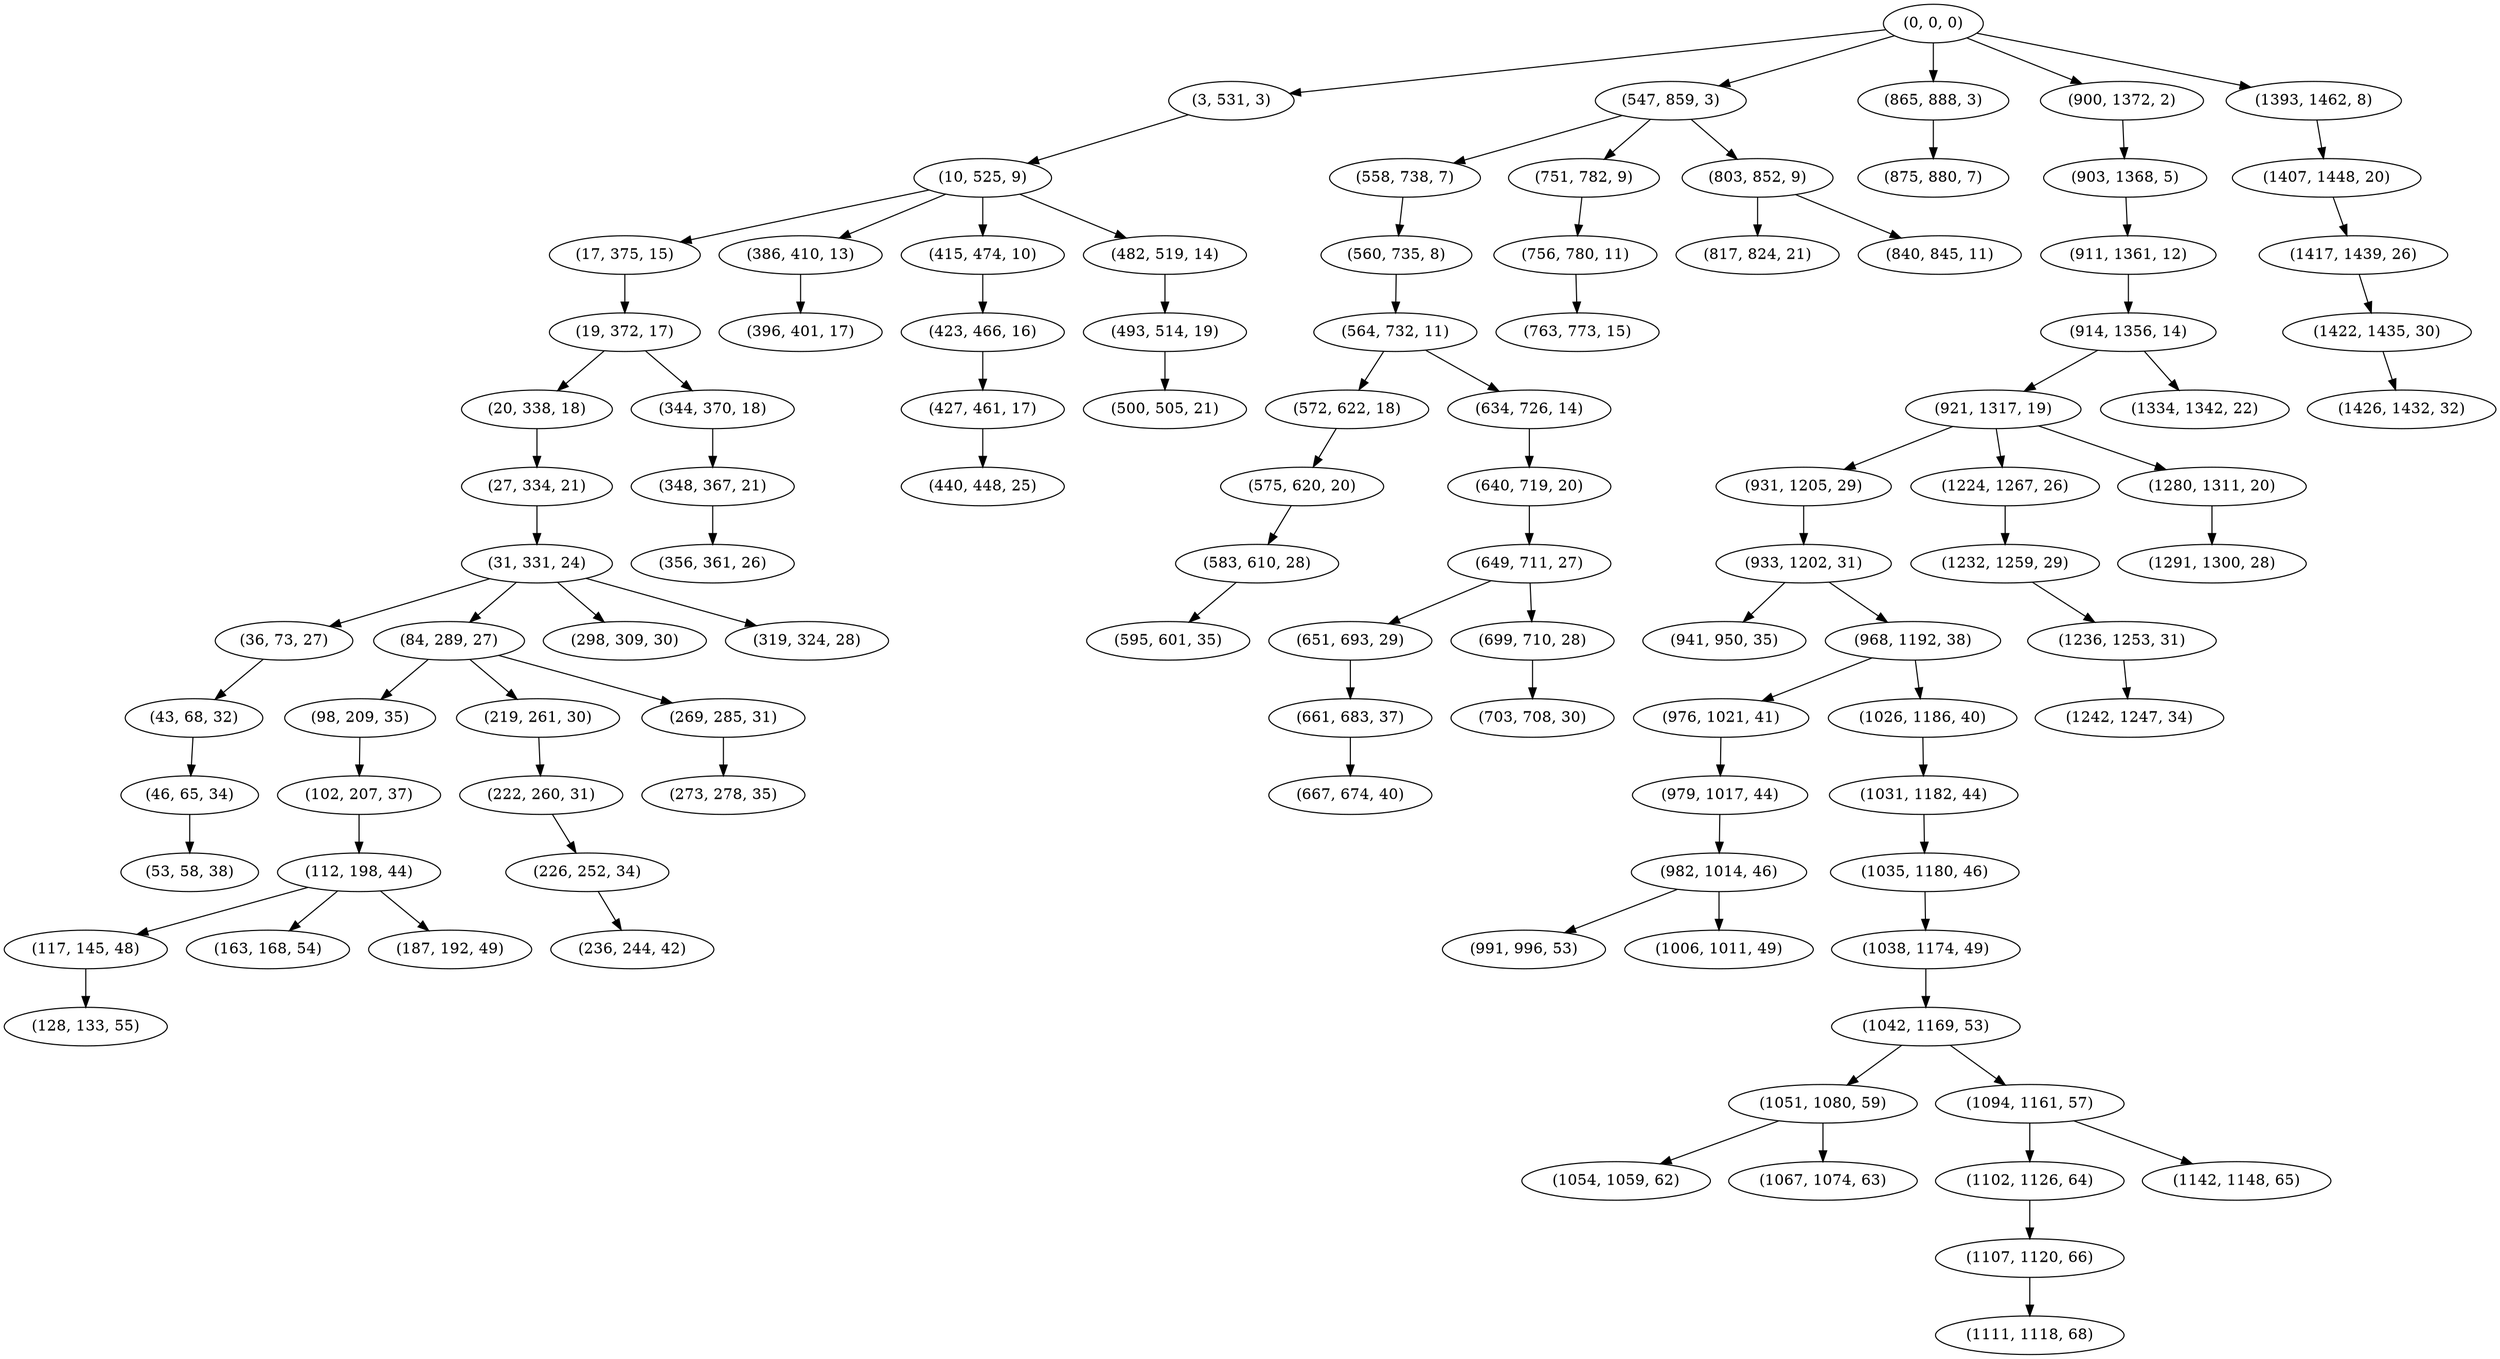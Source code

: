 digraph tree {
    "(0, 0, 0)";
    "(3, 531, 3)";
    "(10, 525, 9)";
    "(17, 375, 15)";
    "(19, 372, 17)";
    "(20, 338, 18)";
    "(27, 334, 21)";
    "(31, 331, 24)";
    "(36, 73, 27)";
    "(43, 68, 32)";
    "(46, 65, 34)";
    "(53, 58, 38)";
    "(84, 289, 27)";
    "(98, 209, 35)";
    "(102, 207, 37)";
    "(112, 198, 44)";
    "(117, 145, 48)";
    "(128, 133, 55)";
    "(163, 168, 54)";
    "(187, 192, 49)";
    "(219, 261, 30)";
    "(222, 260, 31)";
    "(226, 252, 34)";
    "(236, 244, 42)";
    "(269, 285, 31)";
    "(273, 278, 35)";
    "(298, 309, 30)";
    "(319, 324, 28)";
    "(344, 370, 18)";
    "(348, 367, 21)";
    "(356, 361, 26)";
    "(386, 410, 13)";
    "(396, 401, 17)";
    "(415, 474, 10)";
    "(423, 466, 16)";
    "(427, 461, 17)";
    "(440, 448, 25)";
    "(482, 519, 14)";
    "(493, 514, 19)";
    "(500, 505, 21)";
    "(547, 859, 3)";
    "(558, 738, 7)";
    "(560, 735, 8)";
    "(564, 732, 11)";
    "(572, 622, 18)";
    "(575, 620, 20)";
    "(583, 610, 28)";
    "(595, 601, 35)";
    "(634, 726, 14)";
    "(640, 719, 20)";
    "(649, 711, 27)";
    "(651, 693, 29)";
    "(661, 683, 37)";
    "(667, 674, 40)";
    "(699, 710, 28)";
    "(703, 708, 30)";
    "(751, 782, 9)";
    "(756, 780, 11)";
    "(763, 773, 15)";
    "(803, 852, 9)";
    "(817, 824, 21)";
    "(840, 845, 11)";
    "(865, 888, 3)";
    "(875, 880, 7)";
    "(900, 1372, 2)";
    "(903, 1368, 5)";
    "(911, 1361, 12)";
    "(914, 1356, 14)";
    "(921, 1317, 19)";
    "(931, 1205, 29)";
    "(933, 1202, 31)";
    "(941, 950, 35)";
    "(968, 1192, 38)";
    "(976, 1021, 41)";
    "(979, 1017, 44)";
    "(982, 1014, 46)";
    "(991, 996, 53)";
    "(1006, 1011, 49)";
    "(1026, 1186, 40)";
    "(1031, 1182, 44)";
    "(1035, 1180, 46)";
    "(1038, 1174, 49)";
    "(1042, 1169, 53)";
    "(1051, 1080, 59)";
    "(1054, 1059, 62)";
    "(1067, 1074, 63)";
    "(1094, 1161, 57)";
    "(1102, 1126, 64)";
    "(1107, 1120, 66)";
    "(1111, 1118, 68)";
    "(1142, 1148, 65)";
    "(1224, 1267, 26)";
    "(1232, 1259, 29)";
    "(1236, 1253, 31)";
    "(1242, 1247, 34)";
    "(1280, 1311, 20)";
    "(1291, 1300, 28)";
    "(1334, 1342, 22)";
    "(1393, 1462, 8)";
    "(1407, 1448, 20)";
    "(1417, 1439, 26)";
    "(1422, 1435, 30)";
    "(1426, 1432, 32)";
    "(0, 0, 0)" -> "(3, 531, 3)";
    "(0, 0, 0)" -> "(547, 859, 3)";
    "(0, 0, 0)" -> "(865, 888, 3)";
    "(0, 0, 0)" -> "(900, 1372, 2)";
    "(0, 0, 0)" -> "(1393, 1462, 8)";
    "(3, 531, 3)" -> "(10, 525, 9)";
    "(10, 525, 9)" -> "(17, 375, 15)";
    "(10, 525, 9)" -> "(386, 410, 13)";
    "(10, 525, 9)" -> "(415, 474, 10)";
    "(10, 525, 9)" -> "(482, 519, 14)";
    "(17, 375, 15)" -> "(19, 372, 17)";
    "(19, 372, 17)" -> "(20, 338, 18)";
    "(19, 372, 17)" -> "(344, 370, 18)";
    "(20, 338, 18)" -> "(27, 334, 21)";
    "(27, 334, 21)" -> "(31, 331, 24)";
    "(31, 331, 24)" -> "(36, 73, 27)";
    "(31, 331, 24)" -> "(84, 289, 27)";
    "(31, 331, 24)" -> "(298, 309, 30)";
    "(31, 331, 24)" -> "(319, 324, 28)";
    "(36, 73, 27)" -> "(43, 68, 32)";
    "(43, 68, 32)" -> "(46, 65, 34)";
    "(46, 65, 34)" -> "(53, 58, 38)";
    "(84, 289, 27)" -> "(98, 209, 35)";
    "(84, 289, 27)" -> "(219, 261, 30)";
    "(84, 289, 27)" -> "(269, 285, 31)";
    "(98, 209, 35)" -> "(102, 207, 37)";
    "(102, 207, 37)" -> "(112, 198, 44)";
    "(112, 198, 44)" -> "(117, 145, 48)";
    "(112, 198, 44)" -> "(163, 168, 54)";
    "(112, 198, 44)" -> "(187, 192, 49)";
    "(117, 145, 48)" -> "(128, 133, 55)";
    "(219, 261, 30)" -> "(222, 260, 31)";
    "(222, 260, 31)" -> "(226, 252, 34)";
    "(226, 252, 34)" -> "(236, 244, 42)";
    "(269, 285, 31)" -> "(273, 278, 35)";
    "(344, 370, 18)" -> "(348, 367, 21)";
    "(348, 367, 21)" -> "(356, 361, 26)";
    "(386, 410, 13)" -> "(396, 401, 17)";
    "(415, 474, 10)" -> "(423, 466, 16)";
    "(423, 466, 16)" -> "(427, 461, 17)";
    "(427, 461, 17)" -> "(440, 448, 25)";
    "(482, 519, 14)" -> "(493, 514, 19)";
    "(493, 514, 19)" -> "(500, 505, 21)";
    "(547, 859, 3)" -> "(558, 738, 7)";
    "(547, 859, 3)" -> "(751, 782, 9)";
    "(547, 859, 3)" -> "(803, 852, 9)";
    "(558, 738, 7)" -> "(560, 735, 8)";
    "(560, 735, 8)" -> "(564, 732, 11)";
    "(564, 732, 11)" -> "(572, 622, 18)";
    "(564, 732, 11)" -> "(634, 726, 14)";
    "(572, 622, 18)" -> "(575, 620, 20)";
    "(575, 620, 20)" -> "(583, 610, 28)";
    "(583, 610, 28)" -> "(595, 601, 35)";
    "(634, 726, 14)" -> "(640, 719, 20)";
    "(640, 719, 20)" -> "(649, 711, 27)";
    "(649, 711, 27)" -> "(651, 693, 29)";
    "(649, 711, 27)" -> "(699, 710, 28)";
    "(651, 693, 29)" -> "(661, 683, 37)";
    "(661, 683, 37)" -> "(667, 674, 40)";
    "(699, 710, 28)" -> "(703, 708, 30)";
    "(751, 782, 9)" -> "(756, 780, 11)";
    "(756, 780, 11)" -> "(763, 773, 15)";
    "(803, 852, 9)" -> "(817, 824, 21)";
    "(803, 852, 9)" -> "(840, 845, 11)";
    "(865, 888, 3)" -> "(875, 880, 7)";
    "(900, 1372, 2)" -> "(903, 1368, 5)";
    "(903, 1368, 5)" -> "(911, 1361, 12)";
    "(911, 1361, 12)" -> "(914, 1356, 14)";
    "(914, 1356, 14)" -> "(921, 1317, 19)";
    "(914, 1356, 14)" -> "(1334, 1342, 22)";
    "(921, 1317, 19)" -> "(931, 1205, 29)";
    "(921, 1317, 19)" -> "(1224, 1267, 26)";
    "(921, 1317, 19)" -> "(1280, 1311, 20)";
    "(931, 1205, 29)" -> "(933, 1202, 31)";
    "(933, 1202, 31)" -> "(941, 950, 35)";
    "(933, 1202, 31)" -> "(968, 1192, 38)";
    "(968, 1192, 38)" -> "(976, 1021, 41)";
    "(968, 1192, 38)" -> "(1026, 1186, 40)";
    "(976, 1021, 41)" -> "(979, 1017, 44)";
    "(979, 1017, 44)" -> "(982, 1014, 46)";
    "(982, 1014, 46)" -> "(991, 996, 53)";
    "(982, 1014, 46)" -> "(1006, 1011, 49)";
    "(1026, 1186, 40)" -> "(1031, 1182, 44)";
    "(1031, 1182, 44)" -> "(1035, 1180, 46)";
    "(1035, 1180, 46)" -> "(1038, 1174, 49)";
    "(1038, 1174, 49)" -> "(1042, 1169, 53)";
    "(1042, 1169, 53)" -> "(1051, 1080, 59)";
    "(1042, 1169, 53)" -> "(1094, 1161, 57)";
    "(1051, 1080, 59)" -> "(1054, 1059, 62)";
    "(1051, 1080, 59)" -> "(1067, 1074, 63)";
    "(1094, 1161, 57)" -> "(1102, 1126, 64)";
    "(1094, 1161, 57)" -> "(1142, 1148, 65)";
    "(1102, 1126, 64)" -> "(1107, 1120, 66)";
    "(1107, 1120, 66)" -> "(1111, 1118, 68)";
    "(1224, 1267, 26)" -> "(1232, 1259, 29)";
    "(1232, 1259, 29)" -> "(1236, 1253, 31)";
    "(1236, 1253, 31)" -> "(1242, 1247, 34)";
    "(1280, 1311, 20)" -> "(1291, 1300, 28)";
    "(1393, 1462, 8)" -> "(1407, 1448, 20)";
    "(1407, 1448, 20)" -> "(1417, 1439, 26)";
    "(1417, 1439, 26)" -> "(1422, 1435, 30)";
    "(1422, 1435, 30)" -> "(1426, 1432, 32)";
}

